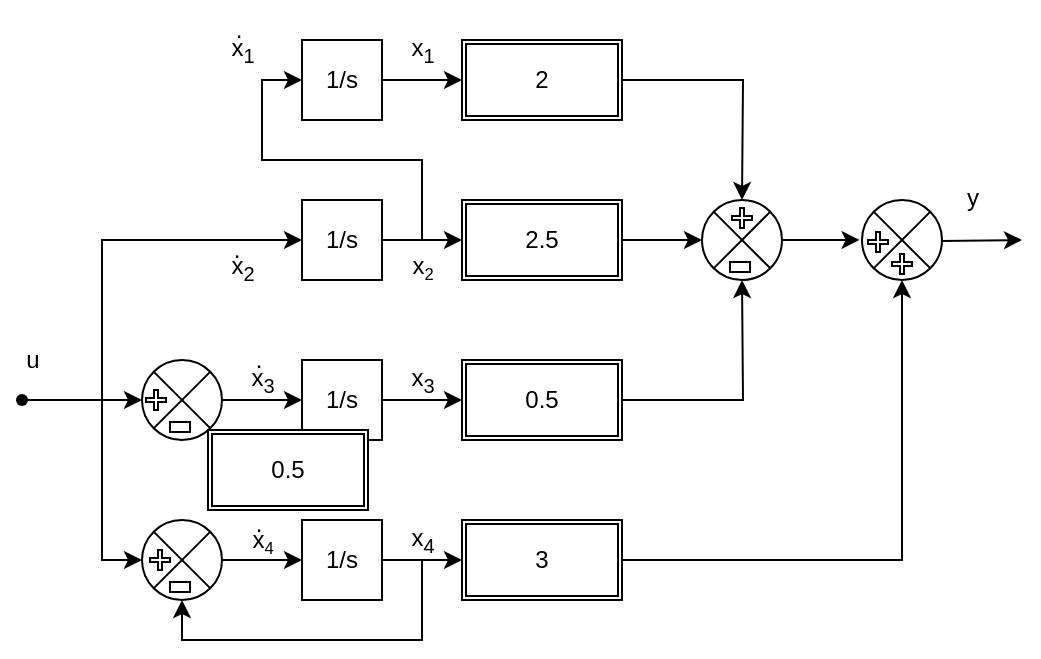 <mxfile version="21.7.5" type="device">
  <diagram name="Page-1" id="8hbxeFc-vcafUQkk088H">
    <mxGraphModel dx="398" dy="254" grid="1" gridSize="10" guides="1" tooltips="1" connect="1" arrows="1" fold="1" page="1" pageScale="1" pageWidth="827" pageHeight="1169" math="0" shadow="0">
      <root>
        <mxCell id="0" />
        <mxCell id="1" parent="0" />
        <mxCell id="2RvS-FlQX7kF21roaUc3-4" style="edgeStyle=orthogonalEdgeStyle;rounded=0;orthogonalLoop=1;jettySize=auto;html=1;exitX=1;exitY=0.5;exitDx=0;exitDy=0;entryX=-0.03;entryY=0.499;entryDx=0;entryDy=0;entryPerimeter=0;" edge="1" parent="1" target="2RvS-FlQX7kF21roaUc3-3">
          <mxGeometry relative="1" as="geometry">
            <mxPoint x="760" y="300" as="sourcePoint" />
            <Array as="points" />
          </mxGeometry>
        </mxCell>
        <mxCell id="2RvS-FlQX7kF21roaUc3-5" style="edgeStyle=orthogonalEdgeStyle;rounded=0;orthogonalLoop=1;jettySize=auto;html=1;exitX=0.967;exitY=0.512;exitDx=0;exitDy=0;exitPerimeter=0;" edge="1" parent="1" source="2RvS-FlQX7kF21roaUc3-3">
          <mxGeometry relative="1" as="geometry">
            <mxPoint x="880" y="300" as="targetPoint" />
          </mxGeometry>
        </mxCell>
        <mxCell id="2RvS-FlQX7kF21roaUc3-3" value="" style="shape=sumEllipse;perimeter=ellipsePerimeter;whiteSpace=wrap;html=1;backgroundOutline=1;" vertex="1" parent="1">
          <mxGeometry x="800" y="280" width="40" height="40" as="geometry" />
        </mxCell>
        <mxCell id="2RvS-FlQX7kF21roaUc3-14" style="edgeStyle=orthogonalEdgeStyle;rounded=0;orthogonalLoop=1;jettySize=auto;html=1;" edge="1" parent="1" source="2RvS-FlQX7kF21roaUc3-8">
          <mxGeometry relative="1" as="geometry">
            <mxPoint x="740" y="280" as="targetPoint" />
          </mxGeometry>
        </mxCell>
        <mxCell id="2RvS-FlQX7kF21roaUc3-8" value="2" style="shape=ext;double=1;rounded=0;whiteSpace=wrap;html=1;" vertex="1" parent="1">
          <mxGeometry x="600" y="200" width="80" height="40" as="geometry" />
        </mxCell>
        <mxCell id="2RvS-FlQX7kF21roaUc3-13" style="edgeStyle=orthogonalEdgeStyle;rounded=0;orthogonalLoop=1;jettySize=auto;html=1;exitX=1;exitY=0.5;exitDx=0;exitDy=0;entryX=0;entryY=0.5;entryDx=0;entryDy=0;" edge="1" parent="1" source="2RvS-FlQX7kF21roaUc3-9">
          <mxGeometry relative="1" as="geometry">
            <mxPoint x="720" y="300" as="targetPoint" />
            <Array as="points">
              <mxPoint x="720" y="300" />
            </Array>
          </mxGeometry>
        </mxCell>
        <mxCell id="2RvS-FlQX7kF21roaUc3-9" value="2.5" style="shape=ext;double=1;rounded=0;whiteSpace=wrap;html=1;" vertex="1" parent="1">
          <mxGeometry x="600" y="280" width="80" height="40" as="geometry" />
        </mxCell>
        <mxCell id="2RvS-FlQX7kF21roaUc3-15" style="edgeStyle=orthogonalEdgeStyle;rounded=0;orthogonalLoop=1;jettySize=auto;html=1;entryX=0.5;entryY=1;entryDx=0;entryDy=0;" edge="1" parent="1" source="2RvS-FlQX7kF21roaUc3-10">
          <mxGeometry relative="1" as="geometry">
            <mxPoint x="740" y="320" as="targetPoint" />
          </mxGeometry>
        </mxCell>
        <mxCell id="2RvS-FlQX7kF21roaUc3-10" value="0.5" style="shape=ext;double=1;rounded=0;whiteSpace=wrap;html=1;" vertex="1" parent="1">
          <mxGeometry x="600" y="360" width="80" height="40" as="geometry" />
        </mxCell>
        <mxCell id="2RvS-FlQX7kF21roaUc3-22" style="edgeStyle=orthogonalEdgeStyle;rounded=0;orthogonalLoop=1;jettySize=auto;html=1;entryX=0.5;entryY=1;entryDx=0;entryDy=0;" edge="1" parent="1" source="2RvS-FlQX7kF21roaUc3-11" target="2RvS-FlQX7kF21roaUc3-3">
          <mxGeometry relative="1" as="geometry" />
        </mxCell>
        <mxCell id="2RvS-FlQX7kF21roaUc3-11" value="3" style="shape=ext;double=1;rounded=0;whiteSpace=wrap;html=1;" vertex="1" parent="1">
          <mxGeometry x="600" y="440" width="80" height="40" as="geometry" />
        </mxCell>
        <mxCell id="2RvS-FlQX7kF21roaUc3-19" value="" style="shape=cross;whiteSpace=wrap;html=1;" vertex="1" parent="1">
          <mxGeometry x="815" y="307" width="10" height="10" as="geometry" />
        </mxCell>
        <mxCell id="2RvS-FlQX7kF21roaUc3-26" value="" style="shape=cross;whiteSpace=wrap;html=1;" vertex="1" parent="1">
          <mxGeometry x="803" y="296" width="10" height="10" as="geometry" />
        </mxCell>
        <mxCell id="2RvS-FlQX7kF21roaUc3-27" value="" style="rounded=0;whiteSpace=wrap;html=1;" vertex="1" parent="1">
          <mxGeometry x="723" y="298" width="10" height="5" as="geometry" />
        </mxCell>
        <mxCell id="2RvS-FlQX7kF21roaUc3-29" value="y" style="text;html=1;align=center;verticalAlign=middle;resizable=0;points=[];autosize=1;strokeColor=none;fillColor=none;" vertex="1" parent="1">
          <mxGeometry x="840" y="264" width="30" height="30" as="geometry" />
        </mxCell>
        <mxCell id="2RvS-FlQX7kF21roaUc3-34" style="edgeStyle=orthogonalEdgeStyle;rounded=0;orthogonalLoop=1;jettySize=auto;html=1;exitX=1;exitY=0.5;exitDx=0;exitDy=0;entryX=0;entryY=0.5;entryDx=0;entryDy=0;" edge="1" parent="1" source="2RvS-FlQX7kF21roaUc3-30" target="2RvS-FlQX7kF21roaUc3-8">
          <mxGeometry relative="1" as="geometry" />
        </mxCell>
        <mxCell id="2RvS-FlQX7kF21roaUc3-30" value="1/s" style="whiteSpace=wrap;html=1;aspect=fixed;" vertex="1" parent="1">
          <mxGeometry x="520" y="200" width="40" height="40" as="geometry" />
        </mxCell>
        <mxCell id="2RvS-FlQX7kF21roaUc3-62" style="edgeStyle=orthogonalEdgeStyle;rounded=0;orthogonalLoop=1;jettySize=auto;html=1;entryX=0;entryY=0.5;entryDx=0;entryDy=0;" edge="1" parent="1" source="2RvS-FlQX7kF21roaUc3-31" target="2RvS-FlQX7kF21roaUc3-9">
          <mxGeometry relative="1" as="geometry" />
        </mxCell>
        <mxCell id="2RvS-FlQX7kF21roaUc3-63" style="edgeStyle=orthogonalEdgeStyle;rounded=0;orthogonalLoop=1;jettySize=auto;html=1;entryX=0;entryY=0.5;entryDx=0;entryDy=0;" edge="1" parent="1" source="2RvS-FlQX7kF21roaUc3-31" target="2RvS-FlQX7kF21roaUc3-30">
          <mxGeometry relative="1" as="geometry">
            <Array as="points">
              <mxPoint x="580" y="300" />
              <mxPoint x="580" y="260" />
              <mxPoint x="500" y="260" />
              <mxPoint x="500" y="220" />
            </Array>
          </mxGeometry>
        </mxCell>
        <mxCell id="2RvS-FlQX7kF21roaUc3-31" value="1/s" style="whiteSpace=wrap;html=1;aspect=fixed;" vertex="1" parent="1">
          <mxGeometry x="520" y="280" width="40" height="40" as="geometry" />
        </mxCell>
        <mxCell id="2RvS-FlQX7kF21roaUc3-36" style="edgeStyle=orthogonalEdgeStyle;rounded=0;orthogonalLoop=1;jettySize=auto;html=1;exitX=1;exitY=0.5;exitDx=0;exitDy=0;entryX=0;entryY=0.5;entryDx=0;entryDy=0;" edge="1" parent="1" source="2RvS-FlQX7kF21roaUc3-32" target="2RvS-FlQX7kF21roaUc3-10">
          <mxGeometry relative="1" as="geometry" />
        </mxCell>
        <mxCell id="2RvS-FlQX7kF21roaUc3-32" value="1/s" style="whiteSpace=wrap;html=1;aspect=fixed;" vertex="1" parent="1">
          <mxGeometry x="520" y="360" width="40" height="40" as="geometry" />
        </mxCell>
        <mxCell id="2RvS-FlQX7kF21roaUc3-37" style="edgeStyle=orthogonalEdgeStyle;rounded=0;orthogonalLoop=1;jettySize=auto;html=1;exitX=1;exitY=0.5;exitDx=0;exitDy=0;entryX=0;entryY=0.5;entryDx=0;entryDy=0;" edge="1" parent="1" source="2RvS-FlQX7kF21roaUc3-33" target="2RvS-FlQX7kF21roaUc3-11">
          <mxGeometry relative="1" as="geometry" />
        </mxCell>
        <mxCell id="2RvS-FlQX7kF21roaUc3-58" style="edgeStyle=orthogonalEdgeStyle;rounded=0;orthogonalLoop=1;jettySize=auto;html=1;entryX=0.5;entryY=1;entryDx=0;entryDy=0;" edge="1" parent="1" source="2RvS-FlQX7kF21roaUc3-33" target="2RvS-FlQX7kF21roaUc3-47">
          <mxGeometry relative="1" as="geometry">
            <Array as="points">
              <mxPoint x="580" y="460" />
              <mxPoint x="580" y="500" />
              <mxPoint x="460" y="500" />
            </Array>
          </mxGeometry>
        </mxCell>
        <mxCell id="2RvS-FlQX7kF21roaUc3-33" value="1/s" style="whiteSpace=wrap;html=1;aspect=fixed;" vertex="1" parent="1">
          <mxGeometry x="520" y="440" width="40" height="40" as="geometry" />
        </mxCell>
        <mxCell id="2RvS-FlQX7kF21roaUc3-51" style="edgeStyle=orthogonalEdgeStyle;rounded=0;orthogonalLoop=1;jettySize=auto;html=1;entryX=0;entryY=0.5;entryDx=0;entryDy=0;" edge="1" parent="1" source="2RvS-FlQX7kF21roaUc3-39" target="2RvS-FlQX7kF21roaUc3-44">
          <mxGeometry relative="1" as="geometry" />
        </mxCell>
        <mxCell id="2RvS-FlQX7kF21roaUc3-52" style="edgeStyle=orthogonalEdgeStyle;rounded=0;orthogonalLoop=1;jettySize=auto;html=1;entryX=0;entryY=0.5;entryDx=0;entryDy=0;" edge="1" parent="1" source="2RvS-FlQX7kF21roaUc3-39" target="2RvS-FlQX7kF21roaUc3-47">
          <mxGeometry relative="1" as="geometry">
            <Array as="points">
              <mxPoint x="420" y="380" />
              <mxPoint x="420" y="460" />
            </Array>
          </mxGeometry>
        </mxCell>
        <mxCell id="2RvS-FlQX7kF21roaUc3-53" style="edgeStyle=orthogonalEdgeStyle;rounded=0;orthogonalLoop=1;jettySize=auto;html=1;entryX=0;entryY=0.5;entryDx=0;entryDy=0;" edge="1" parent="1" source="2RvS-FlQX7kF21roaUc3-39" target="2RvS-FlQX7kF21roaUc3-31">
          <mxGeometry relative="1" as="geometry">
            <Array as="points">
              <mxPoint x="420" y="380" />
              <mxPoint x="420" y="300" />
            </Array>
          </mxGeometry>
        </mxCell>
        <mxCell id="2RvS-FlQX7kF21roaUc3-39" value="" style="shape=waypoint;sketch=0;size=6;pointerEvents=1;points=[];fillColor=none;resizable=0;rotatable=0;perimeter=centerPerimeter;snapToPoint=1;" vertex="1" parent="1">
          <mxGeometry x="370" y="370" width="20" height="20" as="geometry" />
        </mxCell>
        <mxCell id="2RvS-FlQX7kF21roaUc3-41" value="" style="shape=sumEllipse;perimeter=ellipsePerimeter;whiteSpace=wrap;html=1;backgroundOutline=1;" vertex="1" parent="1">
          <mxGeometry x="720" y="280" width="40" height="40" as="geometry" />
        </mxCell>
        <mxCell id="2RvS-FlQX7kF21roaUc3-42" value="" style="shape=cross;whiteSpace=wrap;html=1;" vertex="1" parent="1">
          <mxGeometry x="735" y="284" width="10" height="10" as="geometry" />
        </mxCell>
        <mxCell id="2RvS-FlQX7kF21roaUc3-43" value="" style="rounded=0;whiteSpace=wrap;html=1;" vertex="1" parent="1">
          <mxGeometry x="734" y="311" width="10" height="5" as="geometry" />
        </mxCell>
        <mxCell id="2RvS-FlQX7kF21roaUc3-55" style="edgeStyle=orthogonalEdgeStyle;rounded=0;orthogonalLoop=1;jettySize=auto;html=1;entryX=0;entryY=0.5;entryDx=0;entryDy=0;" edge="1" parent="1" source="2RvS-FlQX7kF21roaUc3-44" target="2RvS-FlQX7kF21roaUc3-32">
          <mxGeometry relative="1" as="geometry" />
        </mxCell>
        <mxCell id="2RvS-FlQX7kF21roaUc3-44" value="" style="shape=sumEllipse;perimeter=ellipsePerimeter;whiteSpace=wrap;html=1;backgroundOutline=1;" vertex="1" parent="1">
          <mxGeometry x="440" y="360" width="40" height="40" as="geometry" />
        </mxCell>
        <mxCell id="2RvS-FlQX7kF21roaUc3-45" value="" style="shape=cross;whiteSpace=wrap;html=1;" vertex="1" parent="1">
          <mxGeometry x="442" y="375" width="10" height="10" as="geometry" />
        </mxCell>
        <mxCell id="2RvS-FlQX7kF21roaUc3-46" value="" style="rounded=0;whiteSpace=wrap;html=1;" vertex="1" parent="1">
          <mxGeometry x="454" y="391" width="10" height="5" as="geometry" />
        </mxCell>
        <mxCell id="2RvS-FlQX7kF21roaUc3-57" style="edgeStyle=orthogonalEdgeStyle;rounded=0;orthogonalLoop=1;jettySize=auto;html=1;entryX=0;entryY=0.5;entryDx=0;entryDy=0;" edge="1" parent="1" source="2RvS-FlQX7kF21roaUc3-47" target="2RvS-FlQX7kF21roaUc3-33">
          <mxGeometry relative="1" as="geometry" />
        </mxCell>
        <mxCell id="2RvS-FlQX7kF21roaUc3-47" value="" style="shape=sumEllipse;perimeter=ellipsePerimeter;whiteSpace=wrap;html=1;backgroundOutline=1;" vertex="1" parent="1">
          <mxGeometry x="440" y="440" width="40" height="40" as="geometry" />
        </mxCell>
        <mxCell id="2RvS-FlQX7kF21roaUc3-48" value="" style="shape=cross;whiteSpace=wrap;html=1;" vertex="1" parent="1">
          <mxGeometry x="444" y="455" width="10" height="10" as="geometry" />
        </mxCell>
        <mxCell id="2RvS-FlQX7kF21roaUc3-49" value="" style="rounded=0;whiteSpace=wrap;html=1;" vertex="1" parent="1">
          <mxGeometry x="454" y="471" width="10" height="5" as="geometry" />
        </mxCell>
        <mxCell id="2RvS-FlQX7kF21roaUc3-64" value="x&lt;sub&gt;1&lt;/sub&gt;" style="text;html=1;align=center;verticalAlign=middle;resizable=0;points=[];autosize=1;strokeColor=none;fillColor=none;" vertex="1" parent="1">
          <mxGeometry x="470" y="190" width="40" height="30" as="geometry" />
        </mxCell>
        <mxCell id="2RvS-FlQX7kF21roaUc3-65" value="x&lt;sub&gt;1&lt;/sub&gt;" style="text;html=1;align=center;verticalAlign=middle;resizable=0;points=[];autosize=1;strokeColor=none;fillColor=none;" vertex="1" parent="1">
          <mxGeometry x="560" y="190" width="40" height="30" as="geometry" />
        </mxCell>
        <mxCell id="2RvS-FlQX7kF21roaUc3-66" value="x&lt;sub&gt;2&lt;/sub&gt;" style="text;html=1;align=center;verticalAlign=middle;resizable=0;points=[];autosize=1;strokeColor=none;fillColor=none;" vertex="1" parent="1">
          <mxGeometry x="470" y="298.5" width="40" height="30" as="geometry" />
        </mxCell>
        <mxCell id="2RvS-FlQX7kF21roaUc3-67" value="x&lt;span style=&quot;font-size: 10px;&quot;&gt;&lt;sub&gt;2&lt;/sub&gt;&lt;/span&gt;" style="text;html=1;align=center;verticalAlign=middle;resizable=0;points=[];autosize=1;strokeColor=none;fillColor=none;" vertex="1" parent="1">
          <mxGeometry x="565" y="298" width="30" height="30" as="geometry" />
        </mxCell>
        <mxCell id="2RvS-FlQX7kF21roaUc3-68" value="x&lt;sub&gt;3&lt;/sub&gt;" style="text;html=1;align=center;verticalAlign=middle;resizable=0;points=[];autosize=1;strokeColor=none;fillColor=none;" vertex="1" parent="1">
          <mxGeometry x="480" y="355" width="40" height="30" as="geometry" />
        </mxCell>
        <mxCell id="2RvS-FlQX7kF21roaUc3-69" value="x&lt;sub&gt;3&lt;/sub&gt;" style="text;html=1;align=center;verticalAlign=middle;resizable=0;points=[];autosize=1;strokeColor=none;fillColor=none;" vertex="1" parent="1">
          <mxGeometry x="560" y="355" width="40" height="30" as="geometry" />
        </mxCell>
        <mxCell id="2RvS-FlQX7kF21roaUc3-70" value="x&lt;span style=&quot;font-size: 10px;&quot;&gt;&lt;sub&gt;4&lt;/sub&gt;&lt;/span&gt;" style="text;html=1;align=center;verticalAlign=middle;resizable=0;points=[];autosize=1;strokeColor=none;fillColor=none;" vertex="1" parent="1">
          <mxGeometry x="485" y="435" width="30" height="30" as="geometry" />
        </mxCell>
        <mxCell id="2RvS-FlQX7kF21roaUc3-71" value="x&lt;sub&gt;4&lt;/sub&gt;" style="text;html=1;align=center;verticalAlign=middle;resizable=0;points=[];autosize=1;strokeColor=none;fillColor=none;" vertex="1" parent="1">
          <mxGeometry x="560" y="435" width="40" height="30" as="geometry" />
        </mxCell>
        <mxCell id="2RvS-FlQX7kF21roaUc3-74" value="." style="text;html=1;align=center;verticalAlign=middle;resizable=0;points=[];autosize=1;strokeColor=none;fillColor=none;" vertex="1" parent="1">
          <mxGeometry x="483" y="427" width="30" height="30" as="geometry" />
        </mxCell>
        <mxCell id="2RvS-FlQX7kF21roaUc3-75" value="." style="text;html=1;align=center;verticalAlign=middle;resizable=0;points=[];autosize=1;strokeColor=none;fillColor=none;" vertex="1" parent="1">
          <mxGeometry x="483" y="345" width="30" height="30" as="geometry" />
        </mxCell>
        <mxCell id="2RvS-FlQX7kF21roaUc3-78" value="." style="text;html=1;align=center;verticalAlign=middle;resizable=0;points=[];autosize=1;strokeColor=none;fillColor=none;" vertex="1" parent="1">
          <mxGeometry x="472" y="290" width="30" height="30" as="geometry" />
        </mxCell>
        <mxCell id="2RvS-FlQX7kF21roaUc3-79" value="." style="text;html=1;align=center;verticalAlign=middle;resizable=0;points=[];autosize=1;strokeColor=none;fillColor=none;" vertex="1" parent="1">
          <mxGeometry x="473" y="180" width="30" height="30" as="geometry" />
        </mxCell>
        <mxCell id="2RvS-FlQX7kF21roaUc3-80" value="u" style="text;html=1;align=center;verticalAlign=middle;resizable=0;points=[];autosize=1;strokeColor=none;fillColor=none;" vertex="1" parent="1">
          <mxGeometry x="370" y="345" width="30" height="30" as="geometry" />
        </mxCell>
        <mxCell id="2RvS-FlQX7kF21roaUc3-90" value="0.5" style="shape=ext;double=1;rounded=0;whiteSpace=wrap;html=1;" vertex="1" parent="1">
          <mxGeometry x="473" y="395" width="80" height="40" as="geometry" />
        </mxCell>
      </root>
    </mxGraphModel>
  </diagram>
</mxfile>
